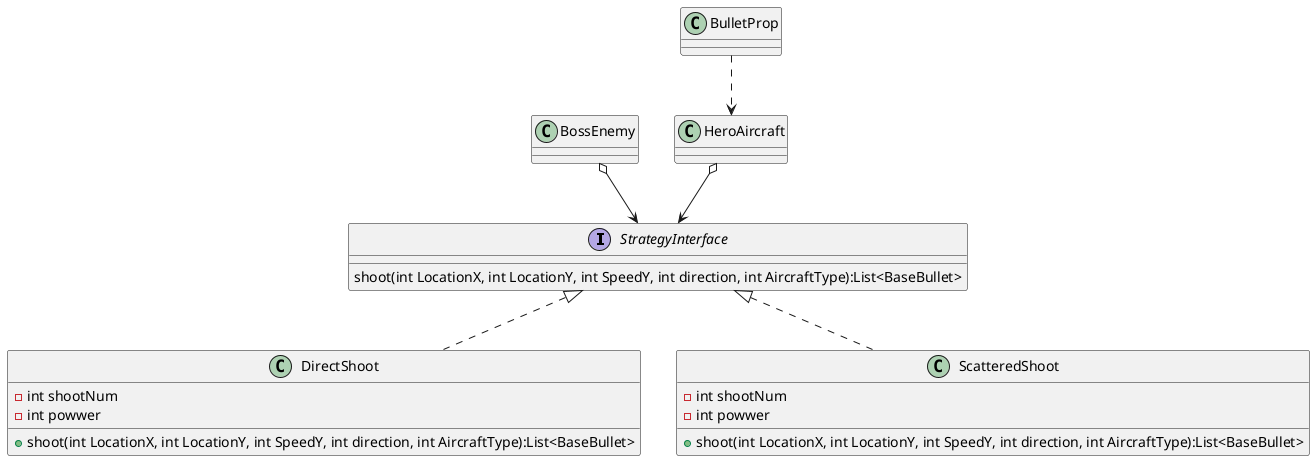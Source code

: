 @startuml
'https://plantuml.com/class-diagram



interface StrategyInterface
class DirectShoot
class ScatteredShoot
class BossEnemy
class HeroAircraft
class BulletProp

StrategyInterface <|.. DirectShoot
StrategyInterface <|.. ScatteredShoot
BossEnemy o--> StrategyInterface
HeroAircraft o--> StrategyInterface
BulletProp ..> HeroAircraft

interface StrategyInterface {
    shoot(int LocationX, int LocationY, int SpeedY, int direction, int AircraftType):List<BaseBullet>
}
class DirectShoot {
    -int shootNum
    -int powwer
    + shoot(int LocationX, int LocationY, int SpeedY, int direction, int AircraftType):List<BaseBullet>
}
class ScatteredShoot {
    -int shootNum
    -int powwer
    + shoot(int LocationX, int LocationY, int SpeedY, int direction, int AircraftType):List<BaseBullet>
}
@enduml
